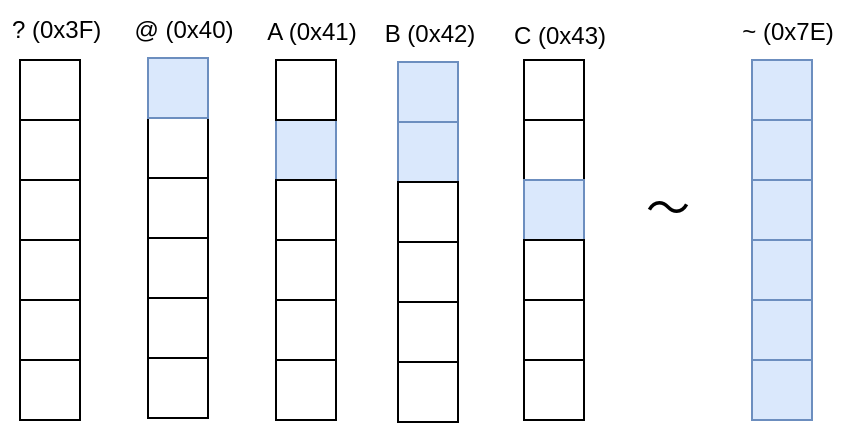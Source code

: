<mxfile>
    <diagram id="psCkDAL_wGqrXKOAmBa8" name="ページ1">
        <mxGraphModel dx="739" dy="825" grid="0" gridSize="10" guides="1" tooltips="1" connect="1" arrows="1" fold="1" page="1" pageScale="1" pageWidth="500" pageHeight="300" math="0" shadow="0">
            <root>
                <mxCell id="0"/>
                <mxCell id="1" parent="0"/>
                <mxCell id="5" value="? (0x3F)&amp;nbsp;" style="text;html=1;align=center;verticalAlign=middle;whiteSpace=wrap;rounded=0;" vertex="1" parent="1">
                    <mxGeometry x="40" y="30" width="60" height="30" as="geometry"/>
                </mxCell>
                <mxCell id="26" value="" style="group" vertex="1" connectable="0" parent="1">
                    <mxGeometry x="50" y="60" width="30" height="180" as="geometry"/>
                </mxCell>
                <mxCell id="18" value="" style="rounded=0;whiteSpace=wrap;html=1;" vertex="1" parent="26">
                    <mxGeometry y="30" width="30" height="30" as="geometry"/>
                </mxCell>
                <mxCell id="20" value="" style="rounded=0;whiteSpace=wrap;html=1;" vertex="1" parent="26">
                    <mxGeometry y="60" width="30" height="30" as="geometry"/>
                </mxCell>
                <mxCell id="21" value="" style="rounded=0;whiteSpace=wrap;html=1;" vertex="1" parent="26">
                    <mxGeometry y="150" width="30" height="30" as="geometry"/>
                </mxCell>
                <mxCell id="23" value="" style="rounded=0;whiteSpace=wrap;html=1;" vertex="1" parent="26">
                    <mxGeometry y="90" width="30" height="30" as="geometry"/>
                </mxCell>
                <mxCell id="24" value="" style="rounded=0;whiteSpace=wrap;html=1;" vertex="1" parent="26">
                    <mxGeometry y="120" width="30" height="30" as="geometry"/>
                </mxCell>
                <mxCell id="25" value="" style="rounded=0;whiteSpace=wrap;html=1;" vertex="1" parent="26">
                    <mxGeometry width="30" height="30" as="geometry"/>
                </mxCell>
                <mxCell id="27" value="@ (0x40)" style="text;html=1;align=center;verticalAlign=middle;whiteSpace=wrap;rounded=0;" vertex="1" parent="1">
                    <mxGeometry x="102" y="30" width="60" height="30" as="geometry"/>
                </mxCell>
                <mxCell id="28" value="" style="group;fillColor=#dae8fc;strokeColor=#6c8ebf;" vertex="1" connectable="0" parent="1">
                    <mxGeometry x="114" y="59" width="30" height="180" as="geometry"/>
                </mxCell>
                <mxCell id="29" value="" style="rounded=0;whiteSpace=wrap;html=1;" vertex="1" parent="28">
                    <mxGeometry y="30" width="30" height="30" as="geometry"/>
                </mxCell>
                <mxCell id="30" value="" style="rounded=0;whiteSpace=wrap;html=1;" vertex="1" parent="28">
                    <mxGeometry y="60" width="30" height="30" as="geometry"/>
                </mxCell>
                <mxCell id="31" value="" style="rounded=0;whiteSpace=wrap;html=1;" vertex="1" parent="28">
                    <mxGeometry y="150" width="30" height="30" as="geometry"/>
                </mxCell>
                <mxCell id="32" value="" style="rounded=0;whiteSpace=wrap;html=1;" vertex="1" parent="28">
                    <mxGeometry y="90" width="30" height="30" as="geometry"/>
                </mxCell>
                <mxCell id="33" value="" style="rounded=0;whiteSpace=wrap;html=1;" vertex="1" parent="28">
                    <mxGeometry y="120" width="30" height="30" as="geometry"/>
                </mxCell>
                <mxCell id="34" value="" style="rounded=0;whiteSpace=wrap;html=1;fillColor=#dae8fc;strokeColor=#6c8ebf;" vertex="1" parent="28">
                    <mxGeometry width="30" height="30" as="geometry"/>
                </mxCell>
                <mxCell id="36" value="A (0x41)" style="text;html=1;align=center;verticalAlign=middle;whiteSpace=wrap;rounded=0;" vertex="1" parent="1">
                    <mxGeometry x="166" y="31" width="60" height="30" as="geometry"/>
                </mxCell>
                <mxCell id="37" value="" style="group" vertex="1" connectable="0" parent="1">
                    <mxGeometry x="178" y="60" width="30" height="180" as="geometry"/>
                </mxCell>
                <mxCell id="38" value="" style="rounded=0;whiteSpace=wrap;html=1;fillColor=#dae8fc;strokeColor=#6c8ebf;" vertex="1" parent="37">
                    <mxGeometry y="30" width="30" height="30" as="geometry"/>
                </mxCell>
                <mxCell id="39" value="" style="rounded=0;whiteSpace=wrap;html=1;" vertex="1" parent="37">
                    <mxGeometry y="60" width="30" height="30" as="geometry"/>
                </mxCell>
                <mxCell id="40" value="" style="rounded=0;whiteSpace=wrap;html=1;" vertex="1" parent="37">
                    <mxGeometry y="150" width="30" height="30" as="geometry"/>
                </mxCell>
                <mxCell id="41" value="" style="rounded=0;whiteSpace=wrap;html=1;" vertex="1" parent="37">
                    <mxGeometry y="90" width="30" height="30" as="geometry"/>
                </mxCell>
                <mxCell id="42" value="" style="rounded=0;whiteSpace=wrap;html=1;" vertex="1" parent="37">
                    <mxGeometry y="120" width="30" height="30" as="geometry"/>
                </mxCell>
                <mxCell id="43" value="" style="rounded=0;whiteSpace=wrap;html=1;" vertex="1" parent="37">
                    <mxGeometry width="30" height="30" as="geometry"/>
                </mxCell>
                <mxCell id="44" value="B (0x42)" style="text;html=1;align=center;verticalAlign=middle;whiteSpace=wrap;rounded=0;" vertex="1" parent="1">
                    <mxGeometry x="225" y="32" width="60" height="30" as="geometry"/>
                </mxCell>
                <mxCell id="45" value="" style="group;fillColor=#dae8fc;strokeColor=#6c8ebf;" vertex="1" connectable="0" parent="1">
                    <mxGeometry x="239" y="61" width="30" height="180" as="geometry"/>
                </mxCell>
                <mxCell id="46" value="" style="rounded=0;whiteSpace=wrap;html=1;fillColor=#dae8fc;strokeColor=#6c8ebf;" vertex="1" parent="45">
                    <mxGeometry y="30" width="30" height="30" as="geometry"/>
                </mxCell>
                <mxCell id="47" value="" style="rounded=0;whiteSpace=wrap;html=1;" vertex="1" parent="45">
                    <mxGeometry y="60" width="30" height="30" as="geometry"/>
                </mxCell>
                <mxCell id="48" value="" style="rounded=0;whiteSpace=wrap;html=1;" vertex="1" parent="45">
                    <mxGeometry y="150" width="30" height="30" as="geometry"/>
                </mxCell>
                <mxCell id="49" value="" style="rounded=0;whiteSpace=wrap;html=1;" vertex="1" parent="45">
                    <mxGeometry y="90" width="30" height="30" as="geometry"/>
                </mxCell>
                <mxCell id="50" value="" style="rounded=0;whiteSpace=wrap;html=1;" vertex="1" parent="45">
                    <mxGeometry y="120" width="30" height="30" as="geometry"/>
                </mxCell>
                <mxCell id="51" value="" style="rounded=0;whiteSpace=wrap;html=1;fillColor=#dae8fc;strokeColor=#6c8ebf;" vertex="1" parent="45">
                    <mxGeometry width="30" height="30" as="geometry"/>
                </mxCell>
                <mxCell id="52" value="C (0x43)" style="text;html=1;align=center;verticalAlign=middle;whiteSpace=wrap;rounded=0;" vertex="1" parent="1">
                    <mxGeometry x="290" y="33" width="60" height="30" as="geometry"/>
                </mxCell>
                <mxCell id="53" value="" style="group;fillColor=#dae8fc;strokeColor=#6c8ebf;" vertex="1" connectable="0" parent="1">
                    <mxGeometry x="302" y="60" width="30" height="180" as="geometry"/>
                </mxCell>
                <mxCell id="54" value="" style="rounded=0;whiteSpace=wrap;html=1;" vertex="1" parent="53">
                    <mxGeometry y="30" width="30" height="30" as="geometry"/>
                </mxCell>
                <mxCell id="55" value="" style="rounded=0;whiteSpace=wrap;html=1;fillColor=#dae8fc;strokeColor=#6c8ebf;" vertex="1" parent="53">
                    <mxGeometry y="60" width="30" height="30" as="geometry"/>
                </mxCell>
                <mxCell id="56" value="" style="rounded=0;whiteSpace=wrap;html=1;" vertex="1" parent="53">
                    <mxGeometry y="150" width="30" height="30" as="geometry"/>
                </mxCell>
                <mxCell id="57" value="" style="rounded=0;whiteSpace=wrap;html=1;" vertex="1" parent="53">
                    <mxGeometry y="90" width="30" height="30" as="geometry"/>
                </mxCell>
                <mxCell id="58" value="" style="rounded=0;whiteSpace=wrap;html=1;" vertex="1" parent="53">
                    <mxGeometry y="120" width="30" height="30" as="geometry"/>
                </mxCell>
                <mxCell id="59" value="" style="rounded=0;whiteSpace=wrap;html=1;" vertex="1" parent="53">
                    <mxGeometry width="30" height="30" as="geometry"/>
                </mxCell>
                <mxCell id="60" value="~ (0x7E)" style="text;html=1;align=center;verticalAlign=middle;whiteSpace=wrap;rounded=0;" vertex="1" parent="1">
                    <mxGeometry x="404" y="31" width="60" height="30" as="geometry"/>
                </mxCell>
                <mxCell id="61" value="" style="group;fillColor=#dae8fc;strokeColor=#6c8ebf;" vertex="1" connectable="0" parent="1">
                    <mxGeometry x="416" y="60" width="30" height="180" as="geometry"/>
                </mxCell>
                <mxCell id="62" value="" style="rounded=0;whiteSpace=wrap;html=1;fillColor=#dae8fc;strokeColor=#6c8ebf;" vertex="1" parent="61">
                    <mxGeometry y="30" width="30" height="30" as="geometry"/>
                </mxCell>
                <mxCell id="63" value="" style="rounded=0;whiteSpace=wrap;html=1;fillColor=#dae8fc;strokeColor=#6c8ebf;" vertex="1" parent="61">
                    <mxGeometry y="60" width="30" height="30" as="geometry"/>
                </mxCell>
                <mxCell id="64" value="" style="rounded=0;whiteSpace=wrap;html=1;fillColor=#dae8fc;strokeColor=#6c8ebf;" vertex="1" parent="61">
                    <mxGeometry y="150" width="30" height="30" as="geometry"/>
                </mxCell>
                <mxCell id="65" value="" style="rounded=0;whiteSpace=wrap;html=1;fillColor=#dae8fc;strokeColor=#6c8ebf;" vertex="1" parent="61">
                    <mxGeometry y="90" width="30" height="30" as="geometry"/>
                </mxCell>
                <mxCell id="66" value="" style="rounded=0;whiteSpace=wrap;html=1;fillColor=#dae8fc;strokeColor=#6c8ebf;" vertex="1" parent="61">
                    <mxGeometry y="120" width="30" height="30" as="geometry"/>
                </mxCell>
                <mxCell id="67" value="" style="rounded=0;whiteSpace=wrap;html=1;fillColor=#dae8fc;strokeColor=#6c8ebf;" vertex="1" parent="61">
                    <mxGeometry width="30" height="30" as="geometry"/>
                </mxCell>
                <mxCell id="68" value="&lt;font style=&quot;font-size: 22px;&quot;&gt;～&lt;/font&gt;" style="text;html=1;align=center;verticalAlign=middle;whiteSpace=wrap;rounded=0;" vertex="1" parent="1">
                    <mxGeometry x="344" y="120" width="60" height="30" as="geometry"/>
                </mxCell>
            </root>
        </mxGraphModel>
    </diagram>
</mxfile>

